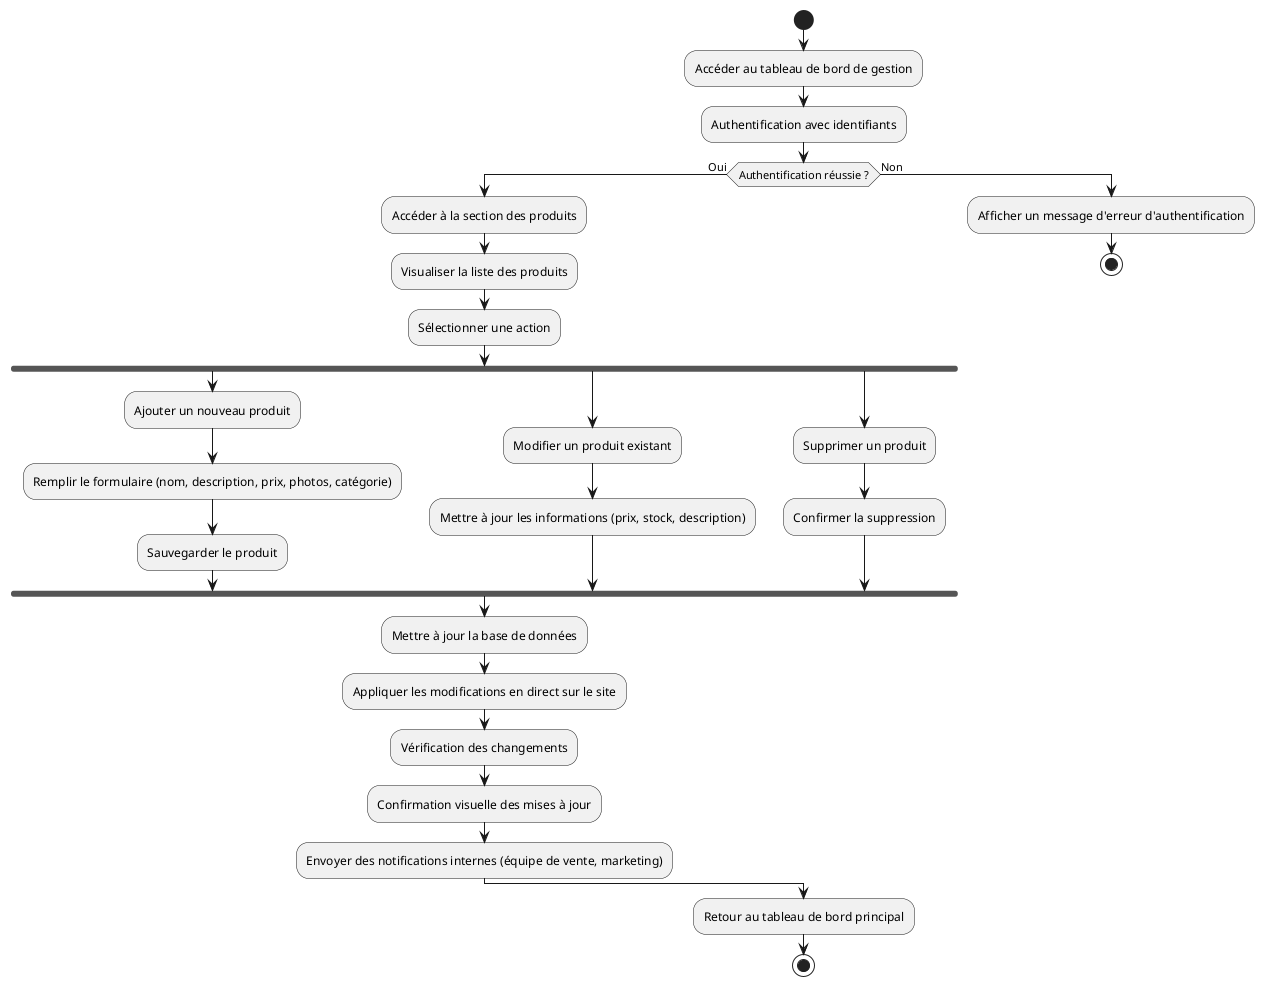 @startuml


|Administrateur|
start
:Accéder au tableau de bord de gestion;

:Authentification avec identifiants;
if (Authentification réussie ?) then (Oui)
    :Accéder à la section des produits;
    :Visualiser la liste des produits;

    :Sélectionner une action;
    fork
    :Ajouter un nouveau produit;
    :Remplir le formulaire (nom, description, prix, photos, catégorie);
    :Sauvegarder le produit;
    fork again
    :Modifier un produit existant;
    :Mettre à jour les informations (prix, stock, description);
    fork again
    :Supprimer un produit;
    :Confirmer la suppression;
    end fork

    :Mettre à jour la base de données;
    :Appliquer les modifications en direct sur le site;

    :Vérification des changements;
    :Confirmation visuelle des mises à jour;
    :Envoyer des notifications internes (équipe de vente, marketing);

else (Non)
    :Afficher un message d'erreur d'authentification;
    stop
endif

:Retour au tableau de bord principal;
stop
@enduml


'|Client|
'start
':Choisir de passer une commande;
'
':Naviguer et sélectionner des produits;
':Additionner les produits au panier;
'
':Vérifier le contenu du panier;
'if (Le client est-il authentifié ?) then (Oui)
'    :Continuer;
'else (Non)
'    :S'authentifier;
'endif
'
':Entrer ou sélectionner une adresse de livraison;
'
':Choisir les options de livraison;
'
':Effectuer le paiement;
'
'|Système|
':Envoyer une confirmation de commande;
':Envoyer une notification au client;
'
'|Client|
':Recevoir confirmation et notification;
'stop
@enduml

